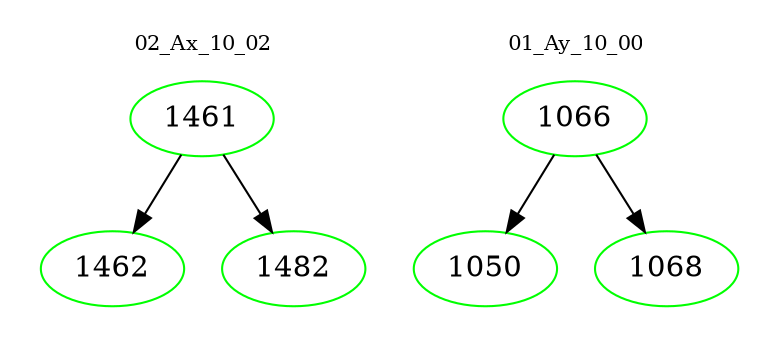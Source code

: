 digraph{
subgraph cluster_0 {
color = white
label = "02_Ax_10_02";
fontsize=10;
T0_1461 [label="1461", color="green"]
T0_1461 -> T0_1462 [color="black"]
T0_1462 [label="1462", color="green"]
T0_1461 -> T0_1482 [color="black"]
T0_1482 [label="1482", color="green"]
}
subgraph cluster_1 {
color = white
label = "01_Ay_10_00";
fontsize=10;
T1_1066 [label="1066", color="green"]
T1_1066 -> T1_1050 [color="black"]
T1_1050 [label="1050", color="green"]
T1_1066 -> T1_1068 [color="black"]
T1_1068 [label="1068", color="green"]
}
}
